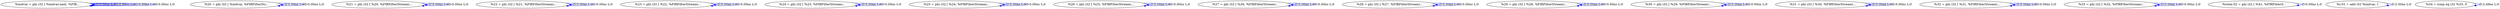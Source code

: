 digraph {
Node0x2b140b0[label="  %indvar = phi i32 [ %indvar.next, %FIR..."];
Node0x2b140b0 -> Node0x2b140b0[label="D:0.00ns L:0",color=blue];
Node0x2b140b0 -> Node0x2b140b0[label="D:0.00ns L:0",color=blue];
Node0x2b140b0 -> Node0x2b140b0[label="D:0.00ns L:0",color=blue];
Node0x2b140b0 -> Node0x2b140b0[label="D:0.00ns L:0",color=blue];
Node0x2b14190[label="  %20 = phi i32 [ %indvar, %FIRFilterStr..."];
Node0x2b14190 -> Node0x2b14190[label="D:0.00ns L:0",color=blue];
Node0x2b14190 -> Node0x2b14190[label="D:0.00ns L:0",color=blue];
Node0x2b14270[label="  %21 = phi i32 [ %20, %FIRFilterStreami..."];
Node0x2b14270 -> Node0x2b14270[label="D:0.00ns L:0",color=blue];
Node0x2b14270 -> Node0x2b14270[label="D:0.00ns L:0",color=blue];
Node0x2b14350[label="  %22 = phi i32 [ %21, %FIRFilterStreami..."];
Node0x2b14350 -> Node0x2b14350[label="D:0.00ns L:0",color=blue];
Node0x2b14350 -> Node0x2b14350[label="D:0.00ns L:0",color=blue];
Node0x2b14430[label="  %23 = phi i32 [ %22, %FIRFilterStreami..."];
Node0x2b14430 -> Node0x2b14430[label="D:0.00ns L:0",color=blue];
Node0x2b14430 -> Node0x2b14430[label="D:0.00ns L:0",color=blue];
Node0x2b14510[label="  %24 = phi i32 [ %23, %FIRFilterStreami..."];
Node0x2b14510 -> Node0x2b14510[label="D:0.00ns L:0",color=blue];
Node0x2b14510 -> Node0x2b14510[label="D:0.00ns L:0",color=blue];
Node0x2b145f0[label="  %25 = phi i32 [ %24, %FIRFilterStreami..."];
Node0x2b145f0 -> Node0x2b145f0[label="D:0.00ns L:0",color=blue];
Node0x2b145f0 -> Node0x2b145f0[label="D:0.00ns L:0",color=blue];
Node0x2b146d0[label="  %26 = phi i32 [ %25, %FIRFilterStreami..."];
Node0x2b146d0 -> Node0x2b146d0[label="D:0.00ns L:0",color=blue];
Node0x2b146d0 -> Node0x2b146d0[label="D:0.00ns L:0",color=blue];
Node0x2b147b0[label="  %27 = phi i32 [ %26, %FIRFilterStreami..."];
Node0x2b147b0 -> Node0x2b147b0[label="D:0.00ns L:0",color=blue];
Node0x2b147b0 -> Node0x2b147b0[label="D:0.00ns L:0",color=blue];
Node0x2b14890[label="  %28 = phi i32 [ %27, %FIRFilterStreami..."];
Node0x2b14890 -> Node0x2b14890[label="D:0.00ns L:0",color=blue];
Node0x2b14890 -> Node0x2b14890[label="D:0.00ns L:0",color=blue];
Node0x2b14970[label="  %29 = phi i32 [ %28, %FIRFilterStreami..."];
Node0x2b14970 -> Node0x2b14970[label="D:0.00ns L:0",color=blue];
Node0x2b14970 -> Node0x2b14970[label="D:0.00ns L:0",color=blue];
Node0x2b14a50[label="  %30 = phi i32 [ %29, %FIRFilterStreami..."];
Node0x2b14a50 -> Node0x2b14a50[label="D:0.00ns L:0",color=blue];
Node0x2b14a50 -> Node0x2b14a50[label="D:0.00ns L:0",color=blue];
Node0x2b14b30[label="  %31 = phi i32 [ %30, %FIRFilterStreami..."];
Node0x2b14b30 -> Node0x2b14b30[label="D:0.00ns L:0",color=blue];
Node0x2b14b30 -> Node0x2b14b30[label="D:0.00ns L:0",color=blue];
Node0x2b14c10[label="  %32 = phi i32 [ %31, %FIRFilterStreami..."];
Node0x2b14c10 -> Node0x2b14c10[label="D:0.00ns L:0",color=blue];
Node0x2b14c10 -> Node0x2b14c10[label="D:0.00ns L:0",color=blue];
Node0x2b14cf0[label="  %33 = phi i32 [ %32, %FIRFilterStreami..."];
Node0x2b14cf0 -> Node0x2b14cf0[label="D:0.00ns L:0",color=blue];
Node0x2b14cf0 -> Node0x2b14cf0[label="D:0.00ns L:0",color=blue];
Node0x2b14dd0[label="  %total.02 = phi i32 [ %41, %FIRFilterS..."];
Node0x2b14dd0 -> Node0x2b14dd0[label="D:0.00ns L:0",color=blue];
Node0x2b14eb0[label="  %i.01 = add i32 %indvar, 1"];
Node0x2b14eb0 -> Node0x2b14eb0[label="D:2.50ns L:0",color=blue];
Node0x2b16220[label="  %34 = icmp eq i32 %33, 0"];
Node0x2b16220 -> Node0x2b16220[label="D:2.49ns L:0",color=blue];
}
